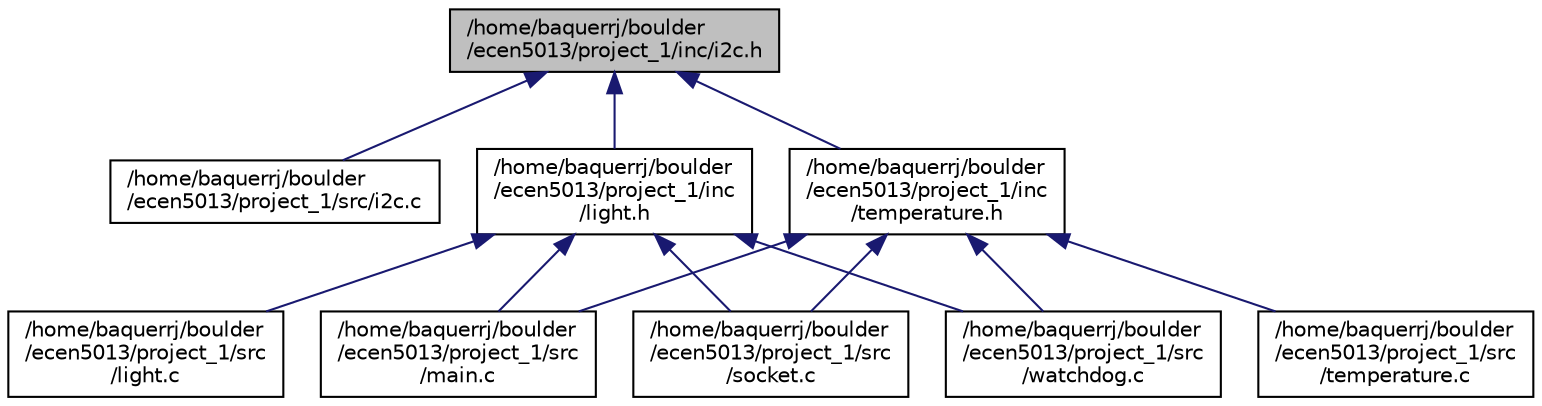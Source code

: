 digraph "/home/baquerrj/boulder/ecen5013/project_1/inc/i2c.h"
{
  edge [fontname="Helvetica",fontsize="10",labelfontname="Helvetica",labelfontsize="10"];
  node [fontname="Helvetica",fontsize="10",shape=record];
  Node3 [label="/home/baquerrj/boulder\l/ecen5013/project_1/inc/i2c.h",height=0.2,width=0.4,color="black", fillcolor="grey75", style="filled", fontcolor="black"];
  Node3 -> Node4 [dir="back",color="midnightblue",fontsize="10",style="solid"];
  Node4 [label="/home/baquerrj/boulder\l/ecen5013/project_1/src/i2c.c",height=0.2,width=0.4,color="black", fillcolor="white", style="filled",URL="$i2c_8c.html"];
  Node3 -> Node5 [dir="back",color="midnightblue",fontsize="10",style="solid"];
  Node5 [label="/home/baquerrj/boulder\l/ecen5013/project_1/inc\l/light.h",height=0.2,width=0.4,color="black", fillcolor="white", style="filled",URL="$light_8h.html",tooltip="Interface to APDS9301 Light Sensor. "];
  Node5 -> Node6 [dir="back",color="midnightblue",fontsize="10",style="solid"];
  Node6 [label="/home/baquerrj/boulder\l/ecen5013/project_1/src\l/light.c",height=0.2,width=0.4,color="black", fillcolor="white", style="filled",URL="$light_8c.html",tooltip="Interface to APDS9301 Light Sensor. "];
  Node5 -> Node7 [dir="back",color="midnightblue",fontsize="10",style="solid"];
  Node7 [label="/home/baquerrj/boulder\l/ecen5013/project_1/src\l/main.c",height=0.2,width=0.4,color="black", fillcolor="white", style="filled",URL="$main_8c.html",tooltip="<+DETAILED+> "];
  Node5 -> Node8 [dir="back",color="midnightblue",fontsize="10",style="solid"];
  Node8 [label="/home/baquerrj/boulder\l/ecen5013/project_1/src\l/socket.c",height=0.2,width=0.4,color="black", fillcolor="white", style="filled",URL="$socket_8c.html",tooltip="Remote Socket task capable of requesting sensor readings from temperature and light sensor threads..."];
  Node5 -> Node9 [dir="back",color="midnightblue",fontsize="10",style="solid"];
  Node9 [label="/home/baquerrj/boulder\l/ecen5013/project_1/src\l/watchdog.c",height=0.2,width=0.4,color="black", fillcolor="white", style="filled",URL="$watchdog_8c.html",tooltip="Watchdog source file: the watchdog is responsible for checking that the temperature and light sensor ..."];
  Node3 -> Node10 [dir="back",color="midnightblue",fontsize="10",style="solid"];
  Node10 [label="/home/baquerrj/boulder\l/ecen5013/project_1/inc\l/temperature.h",height=0.2,width=0.4,color="black", fillcolor="white", style="filled",URL="$temperature_8h.html",tooltip="Header for temperature sensor thread. "];
  Node10 -> Node7 [dir="back",color="midnightblue",fontsize="10",style="solid"];
  Node10 -> Node8 [dir="back",color="midnightblue",fontsize="10",style="solid"];
  Node10 -> Node11 [dir="back",color="midnightblue",fontsize="10",style="solid"];
  Node11 [label="/home/baquerrj/boulder\l/ecen5013/project_1/src\l/temperature.c",height=0.2,width=0.4,color="black", fillcolor="white", style="filled",URL="$temperature_8c.html",tooltip="Source file implementing temperature.h. "];
  Node10 -> Node9 [dir="back",color="midnightblue",fontsize="10",style="solid"];
}
